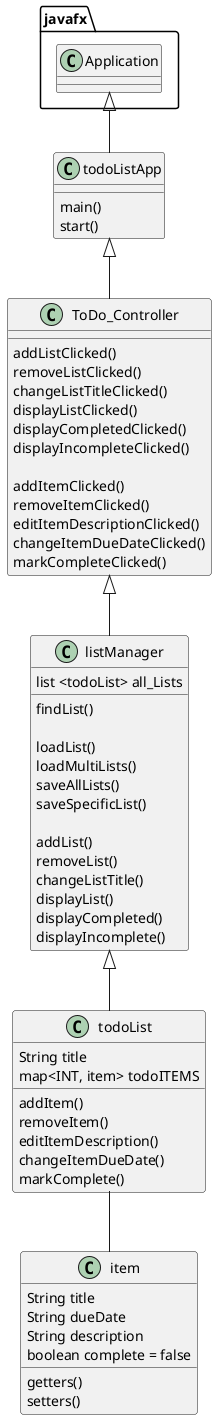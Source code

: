  @startuml
'https://plantuml.com/class-diagram

class ToDo_Controller {
    addListClicked()
    removeListClicked()
    changeListTitleClicked()
    displayListClicked()
    displayCompletedClicked()
    displayIncompleteClicked()

    addItemClicked()
    removeItemClicked()
    editItemDescriptionClicked()
    changeItemDueDateClicked()
    markCompleteClicked()
}

class listManager {
    list <todoList> all_Lists

    findList()

    loadList()
    loadMultiLists()
    saveAllLists()
    saveSpecificList()

    addList()
    removeList()
    changeListTitle()
    displayList()
    displayCompleted()
    displayIncomplete()
}

class todoList {
    String title
    map<INT, item> todoITEMS

    addItem()
    removeItem()
    editItemDescription()
    changeItemDueDate()
    markComplete()
}


class item {
    String title
    String dueDate
    String description
    boolean complete = false

    getters()
    setters()
}


class todoListApp {
    main()
    start()
}




javafx.Application <|-- todoListApp
todoListApp <|-- ToDo_Controller
ToDo_Controller <|-- listManager
listManager <|-- todoList
todoList -- item

@enduml